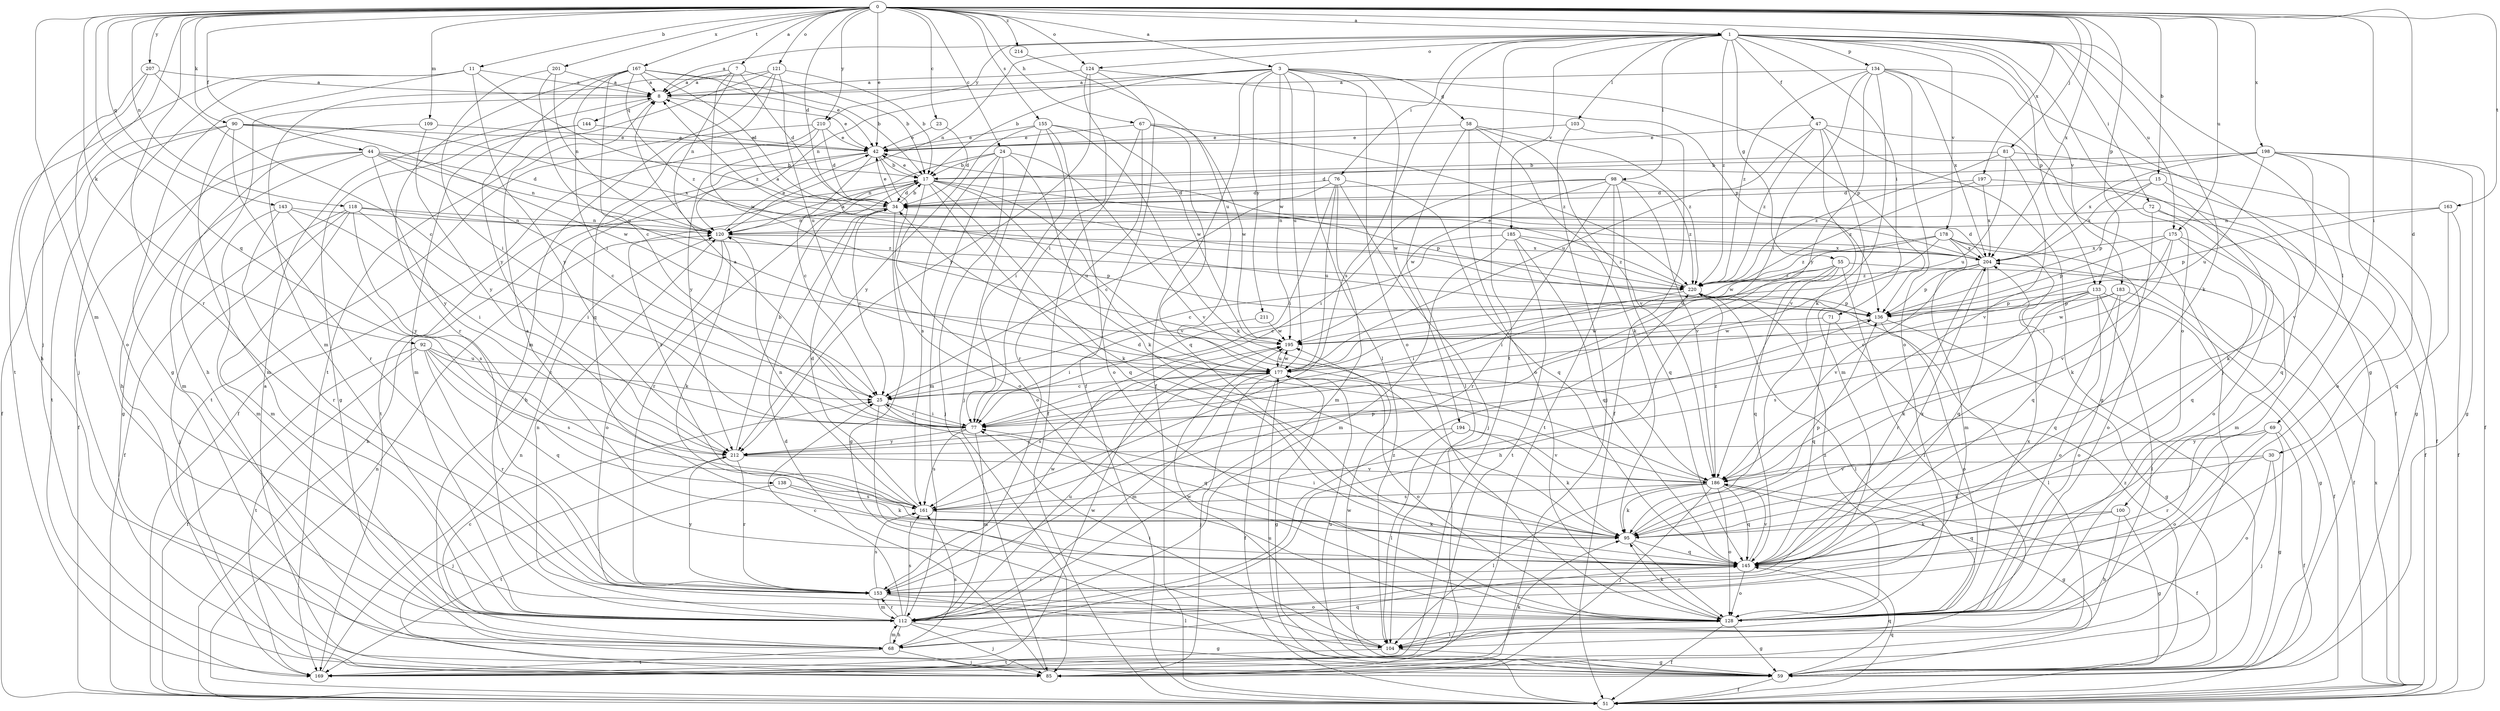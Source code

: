 strict digraph  {
0;
1;
3;
7;
8;
11;
15;
17;
23;
24;
25;
30;
34;
42;
44;
47;
51;
55;
58;
59;
67;
68;
69;
71;
72;
76;
77;
81;
85;
90;
92;
95;
98;
100;
103;
104;
109;
112;
118;
120;
121;
124;
128;
133;
134;
136;
138;
143;
144;
145;
153;
155;
161;
163;
167;
169;
175;
177;
178;
183;
185;
186;
194;
195;
197;
198;
201;
204;
207;
210;
211;
212;
214;
220;
0 -> 1  [label=a];
0 -> 3  [label=a];
0 -> 7  [label=a];
0 -> 11  [label=b];
0 -> 15  [label=b];
0 -> 23  [label=c];
0 -> 24  [label=c];
0 -> 30  [label=d];
0 -> 34  [label=d];
0 -> 42  [label=e];
0 -> 44  [label=f];
0 -> 67  [label=h];
0 -> 69  [label=i];
0 -> 81  [label=j];
0 -> 85  [label=j];
0 -> 90  [label=k];
0 -> 92  [label=k];
0 -> 109  [label=m];
0 -> 112  [label=m];
0 -> 118  [label=n];
0 -> 121  [label=o];
0 -> 124  [label=o];
0 -> 133  [label=p];
0 -> 138  [label=q];
0 -> 143  [label=q];
0 -> 153  [label=r];
0 -> 155  [label=s];
0 -> 163  [label=t];
0 -> 167  [label=t];
0 -> 175  [label=u];
0 -> 197  [label=x];
0 -> 198  [label=x];
0 -> 201  [label=x];
0 -> 204  [label=x];
0 -> 207  [label=y];
0 -> 210  [label=y];
0 -> 214  [label=z];
1 -> 8  [label=a];
1 -> 47  [label=f];
1 -> 55  [label=g];
1 -> 71  [label=i];
1 -> 72  [label=i];
1 -> 76  [label=i];
1 -> 95  [label=k];
1 -> 98  [label=l];
1 -> 100  [label=l];
1 -> 103  [label=l];
1 -> 120  [label=n];
1 -> 124  [label=o];
1 -> 128  [label=o];
1 -> 133  [label=p];
1 -> 134  [label=p];
1 -> 161  [label=s];
1 -> 169  [label=t];
1 -> 175  [label=u];
1 -> 178  [label=v];
1 -> 183  [label=v];
1 -> 185  [label=v];
1 -> 210  [label=y];
1 -> 220  [label=z];
3 -> 8  [label=a];
3 -> 17  [label=b];
3 -> 51  [label=f];
3 -> 58  [label=g];
3 -> 104  [label=l];
3 -> 120  [label=n];
3 -> 128  [label=o];
3 -> 136  [label=p];
3 -> 177  [label=u];
3 -> 194  [label=w];
3 -> 195  [label=w];
3 -> 211  [label=y];
7 -> 8  [label=a];
7 -> 17  [label=b];
7 -> 34  [label=d];
7 -> 112  [label=m];
7 -> 120  [label=n];
7 -> 195  [label=w];
8 -> 42  [label=e];
8 -> 68  [label=h];
8 -> 144  [label=q];
11 -> 8  [label=a];
11 -> 59  [label=g];
11 -> 85  [label=j];
11 -> 169  [label=t];
11 -> 212  [label=y];
11 -> 220  [label=z];
15 -> 34  [label=d];
15 -> 51  [label=f];
15 -> 95  [label=k];
15 -> 136  [label=p];
15 -> 204  [label=x];
17 -> 34  [label=d];
17 -> 42  [label=e];
17 -> 95  [label=k];
17 -> 128  [label=o];
17 -> 136  [label=p];
17 -> 145  [label=q];
17 -> 153  [label=r];
17 -> 161  [label=s];
17 -> 177  [label=u];
17 -> 186  [label=v];
23 -> 34  [label=d];
23 -> 42  [label=e];
24 -> 17  [label=b];
24 -> 85  [label=j];
24 -> 95  [label=k];
24 -> 112  [label=m];
24 -> 120  [label=n];
24 -> 161  [label=s];
24 -> 186  [label=v];
25 -> 77  [label=i];
25 -> 104  [label=l];
25 -> 145  [label=q];
30 -> 85  [label=j];
30 -> 95  [label=k];
30 -> 128  [label=o];
30 -> 186  [label=v];
34 -> 17  [label=b];
34 -> 25  [label=c];
34 -> 42  [label=e];
34 -> 59  [label=g];
34 -> 120  [label=n];
42 -> 17  [label=b];
42 -> 25  [label=c];
42 -> 68  [label=h];
42 -> 128  [label=o];
42 -> 169  [label=t];
44 -> 17  [label=b];
44 -> 25  [label=c];
44 -> 34  [label=d];
44 -> 51  [label=f];
44 -> 59  [label=g];
44 -> 112  [label=m];
44 -> 120  [label=n];
44 -> 212  [label=y];
47 -> 42  [label=e];
47 -> 51  [label=f];
47 -> 59  [label=g];
47 -> 112  [label=m];
47 -> 177  [label=u];
47 -> 186  [label=v];
47 -> 220  [label=z];
51 -> 17  [label=b];
51 -> 120  [label=n];
51 -> 145  [label=q];
51 -> 177  [label=u];
51 -> 204  [label=x];
55 -> 25  [label=c];
55 -> 51  [label=f];
55 -> 68  [label=h];
55 -> 77  [label=i];
55 -> 104  [label=l];
55 -> 145  [label=q];
55 -> 220  [label=z];
58 -> 42  [label=e];
58 -> 95  [label=k];
58 -> 104  [label=l];
58 -> 128  [label=o];
58 -> 186  [label=v];
58 -> 220  [label=z];
59 -> 51  [label=f];
59 -> 145  [label=q];
59 -> 177  [label=u];
59 -> 195  [label=w];
59 -> 220  [label=z];
67 -> 42  [label=e];
67 -> 51  [label=f];
67 -> 145  [label=q];
67 -> 153  [label=r];
67 -> 195  [label=w];
67 -> 220  [label=z];
68 -> 25  [label=c];
68 -> 85  [label=j];
68 -> 112  [label=m];
68 -> 145  [label=q];
68 -> 161  [label=s];
68 -> 169  [label=t];
69 -> 51  [label=f];
69 -> 59  [label=g];
69 -> 128  [label=o];
69 -> 153  [label=r];
69 -> 212  [label=y];
71 -> 104  [label=l];
71 -> 145  [label=q];
71 -> 195  [label=w];
72 -> 51  [label=f];
72 -> 95  [label=k];
72 -> 120  [label=n];
72 -> 128  [label=o];
76 -> 25  [label=c];
76 -> 34  [label=d];
76 -> 77  [label=i];
76 -> 85  [label=j];
76 -> 112  [label=m];
76 -> 145  [label=q];
76 -> 177  [label=u];
77 -> 8  [label=a];
77 -> 25  [label=c];
77 -> 112  [label=m];
77 -> 161  [label=s];
77 -> 212  [label=y];
81 -> 17  [label=b];
81 -> 59  [label=g];
81 -> 177  [label=u];
81 -> 186  [label=v];
81 -> 220  [label=z];
85 -> 8  [label=a];
85 -> 34  [label=d];
90 -> 42  [label=e];
90 -> 51  [label=f];
90 -> 112  [label=m];
90 -> 153  [label=r];
90 -> 169  [label=t];
90 -> 195  [label=w];
90 -> 204  [label=x];
92 -> 25  [label=c];
92 -> 51  [label=f];
92 -> 145  [label=q];
92 -> 153  [label=r];
92 -> 161  [label=s];
92 -> 169  [label=t];
92 -> 177  [label=u];
95 -> 77  [label=i];
95 -> 128  [label=o];
95 -> 136  [label=p];
95 -> 145  [label=q];
98 -> 34  [label=d];
98 -> 77  [label=i];
98 -> 145  [label=q];
98 -> 153  [label=r];
98 -> 169  [label=t];
98 -> 186  [label=v];
98 -> 195  [label=w];
98 -> 220  [label=z];
100 -> 59  [label=g];
100 -> 68  [label=h];
100 -> 95  [label=k];
100 -> 145  [label=q];
103 -> 42  [label=e];
103 -> 51  [label=f];
103 -> 85  [label=j];
104 -> 59  [label=g];
104 -> 77  [label=i];
104 -> 169  [label=t];
104 -> 195  [label=w];
109 -> 42  [label=e];
109 -> 68  [label=h];
109 -> 212  [label=y];
112 -> 25  [label=c];
112 -> 59  [label=g];
112 -> 68  [label=h];
112 -> 85  [label=j];
112 -> 120  [label=n];
112 -> 153  [label=r];
112 -> 161  [label=s];
112 -> 177  [label=u];
112 -> 220  [label=z];
118 -> 51  [label=f];
118 -> 77  [label=i];
118 -> 85  [label=j];
118 -> 112  [label=m];
118 -> 120  [label=n];
118 -> 212  [label=y];
118 -> 220  [label=z];
120 -> 42  [label=e];
120 -> 95  [label=k];
120 -> 128  [label=o];
120 -> 136  [label=p];
120 -> 204  [label=x];
121 -> 8  [label=a];
121 -> 17  [label=b];
121 -> 112  [label=m];
121 -> 145  [label=q];
121 -> 169  [label=t];
121 -> 177  [label=u];
124 -> 8  [label=a];
124 -> 51  [label=f];
124 -> 77  [label=i];
124 -> 136  [label=p];
124 -> 212  [label=y];
128 -> 51  [label=f];
128 -> 59  [label=g];
128 -> 95  [label=k];
128 -> 104  [label=l];
128 -> 204  [label=x];
128 -> 220  [label=z];
133 -> 25  [label=c];
133 -> 59  [label=g];
133 -> 95  [label=k];
133 -> 104  [label=l];
133 -> 128  [label=o];
133 -> 136  [label=p];
133 -> 161  [label=s];
134 -> 8  [label=a];
134 -> 59  [label=g];
134 -> 77  [label=i];
134 -> 85  [label=j];
134 -> 95  [label=k];
134 -> 128  [label=o];
134 -> 204  [label=x];
134 -> 212  [label=y];
134 -> 220  [label=z];
136 -> 8  [label=a];
136 -> 59  [label=g];
136 -> 128  [label=o];
136 -> 195  [label=w];
138 -> 95  [label=k];
138 -> 161  [label=s];
138 -> 169  [label=t];
143 -> 77  [label=i];
143 -> 112  [label=m];
143 -> 120  [label=n];
143 -> 153  [label=r];
143 -> 161  [label=s];
144 -> 42  [label=e];
144 -> 59  [label=g];
144 -> 112  [label=m];
145 -> 8  [label=a];
145 -> 128  [label=o];
145 -> 153  [label=r];
145 -> 186  [label=v];
145 -> 204  [label=x];
153 -> 104  [label=l];
153 -> 112  [label=m];
153 -> 128  [label=o];
153 -> 161  [label=s];
153 -> 195  [label=w];
153 -> 212  [label=y];
155 -> 42  [label=e];
155 -> 77  [label=i];
155 -> 85  [label=j];
155 -> 95  [label=k];
155 -> 128  [label=o];
155 -> 195  [label=w];
155 -> 212  [label=y];
161 -> 34  [label=d];
161 -> 95  [label=k];
161 -> 120  [label=n];
161 -> 136  [label=p];
163 -> 51  [label=f];
163 -> 120  [label=n];
163 -> 136  [label=p];
163 -> 145  [label=q];
167 -> 8  [label=a];
167 -> 17  [label=b];
167 -> 25  [label=c];
167 -> 34  [label=d];
167 -> 42  [label=e];
167 -> 77  [label=i];
167 -> 153  [label=r];
167 -> 212  [label=y];
167 -> 220  [label=z];
169 -> 95  [label=k];
169 -> 120  [label=n];
169 -> 195  [label=w];
175 -> 77  [label=i];
175 -> 112  [label=m];
175 -> 136  [label=p];
175 -> 145  [label=q];
175 -> 186  [label=v];
175 -> 204  [label=x];
177 -> 25  [label=c];
177 -> 51  [label=f];
177 -> 59  [label=g];
177 -> 85  [label=j];
177 -> 112  [label=m];
177 -> 128  [label=o];
177 -> 161  [label=s];
177 -> 195  [label=w];
178 -> 112  [label=m];
178 -> 128  [label=o];
178 -> 145  [label=q];
178 -> 177  [label=u];
178 -> 195  [label=w];
178 -> 204  [label=x];
178 -> 220  [label=z];
183 -> 51  [label=f];
183 -> 128  [label=o];
183 -> 136  [label=p];
183 -> 145  [label=q];
183 -> 195  [label=w];
185 -> 25  [label=c];
185 -> 112  [label=m];
185 -> 145  [label=q];
185 -> 169  [label=t];
185 -> 204  [label=x];
185 -> 220  [label=z];
186 -> 34  [label=d];
186 -> 51  [label=f];
186 -> 59  [label=g];
186 -> 85  [label=j];
186 -> 95  [label=k];
186 -> 104  [label=l];
186 -> 128  [label=o];
186 -> 145  [label=q];
186 -> 161  [label=s];
186 -> 220  [label=z];
194 -> 95  [label=k];
194 -> 104  [label=l];
194 -> 186  [label=v];
194 -> 212  [label=y];
195 -> 177  [label=u];
197 -> 34  [label=d];
197 -> 145  [label=q];
197 -> 204  [label=x];
197 -> 220  [label=z];
198 -> 17  [label=b];
198 -> 34  [label=d];
198 -> 51  [label=f];
198 -> 59  [label=g];
198 -> 128  [label=o];
198 -> 177  [label=u];
198 -> 186  [label=v];
198 -> 204  [label=x];
201 -> 8  [label=a];
201 -> 77  [label=i];
201 -> 120  [label=n];
201 -> 177  [label=u];
204 -> 8  [label=a];
204 -> 34  [label=d];
204 -> 136  [label=p];
204 -> 145  [label=q];
204 -> 153  [label=r];
204 -> 186  [label=v];
204 -> 220  [label=z];
207 -> 8  [label=a];
207 -> 25  [label=c];
207 -> 68  [label=h];
207 -> 128  [label=o];
210 -> 34  [label=d];
210 -> 42  [label=e];
210 -> 51  [label=f];
210 -> 169  [label=t];
210 -> 212  [label=y];
211 -> 77  [label=i];
211 -> 195  [label=w];
212 -> 17  [label=b];
212 -> 85  [label=j];
212 -> 153  [label=r];
212 -> 186  [label=v];
214 -> 177  [label=u];
220 -> 42  [label=e];
220 -> 77  [label=i];
220 -> 104  [label=l];
220 -> 136  [label=p];
}
